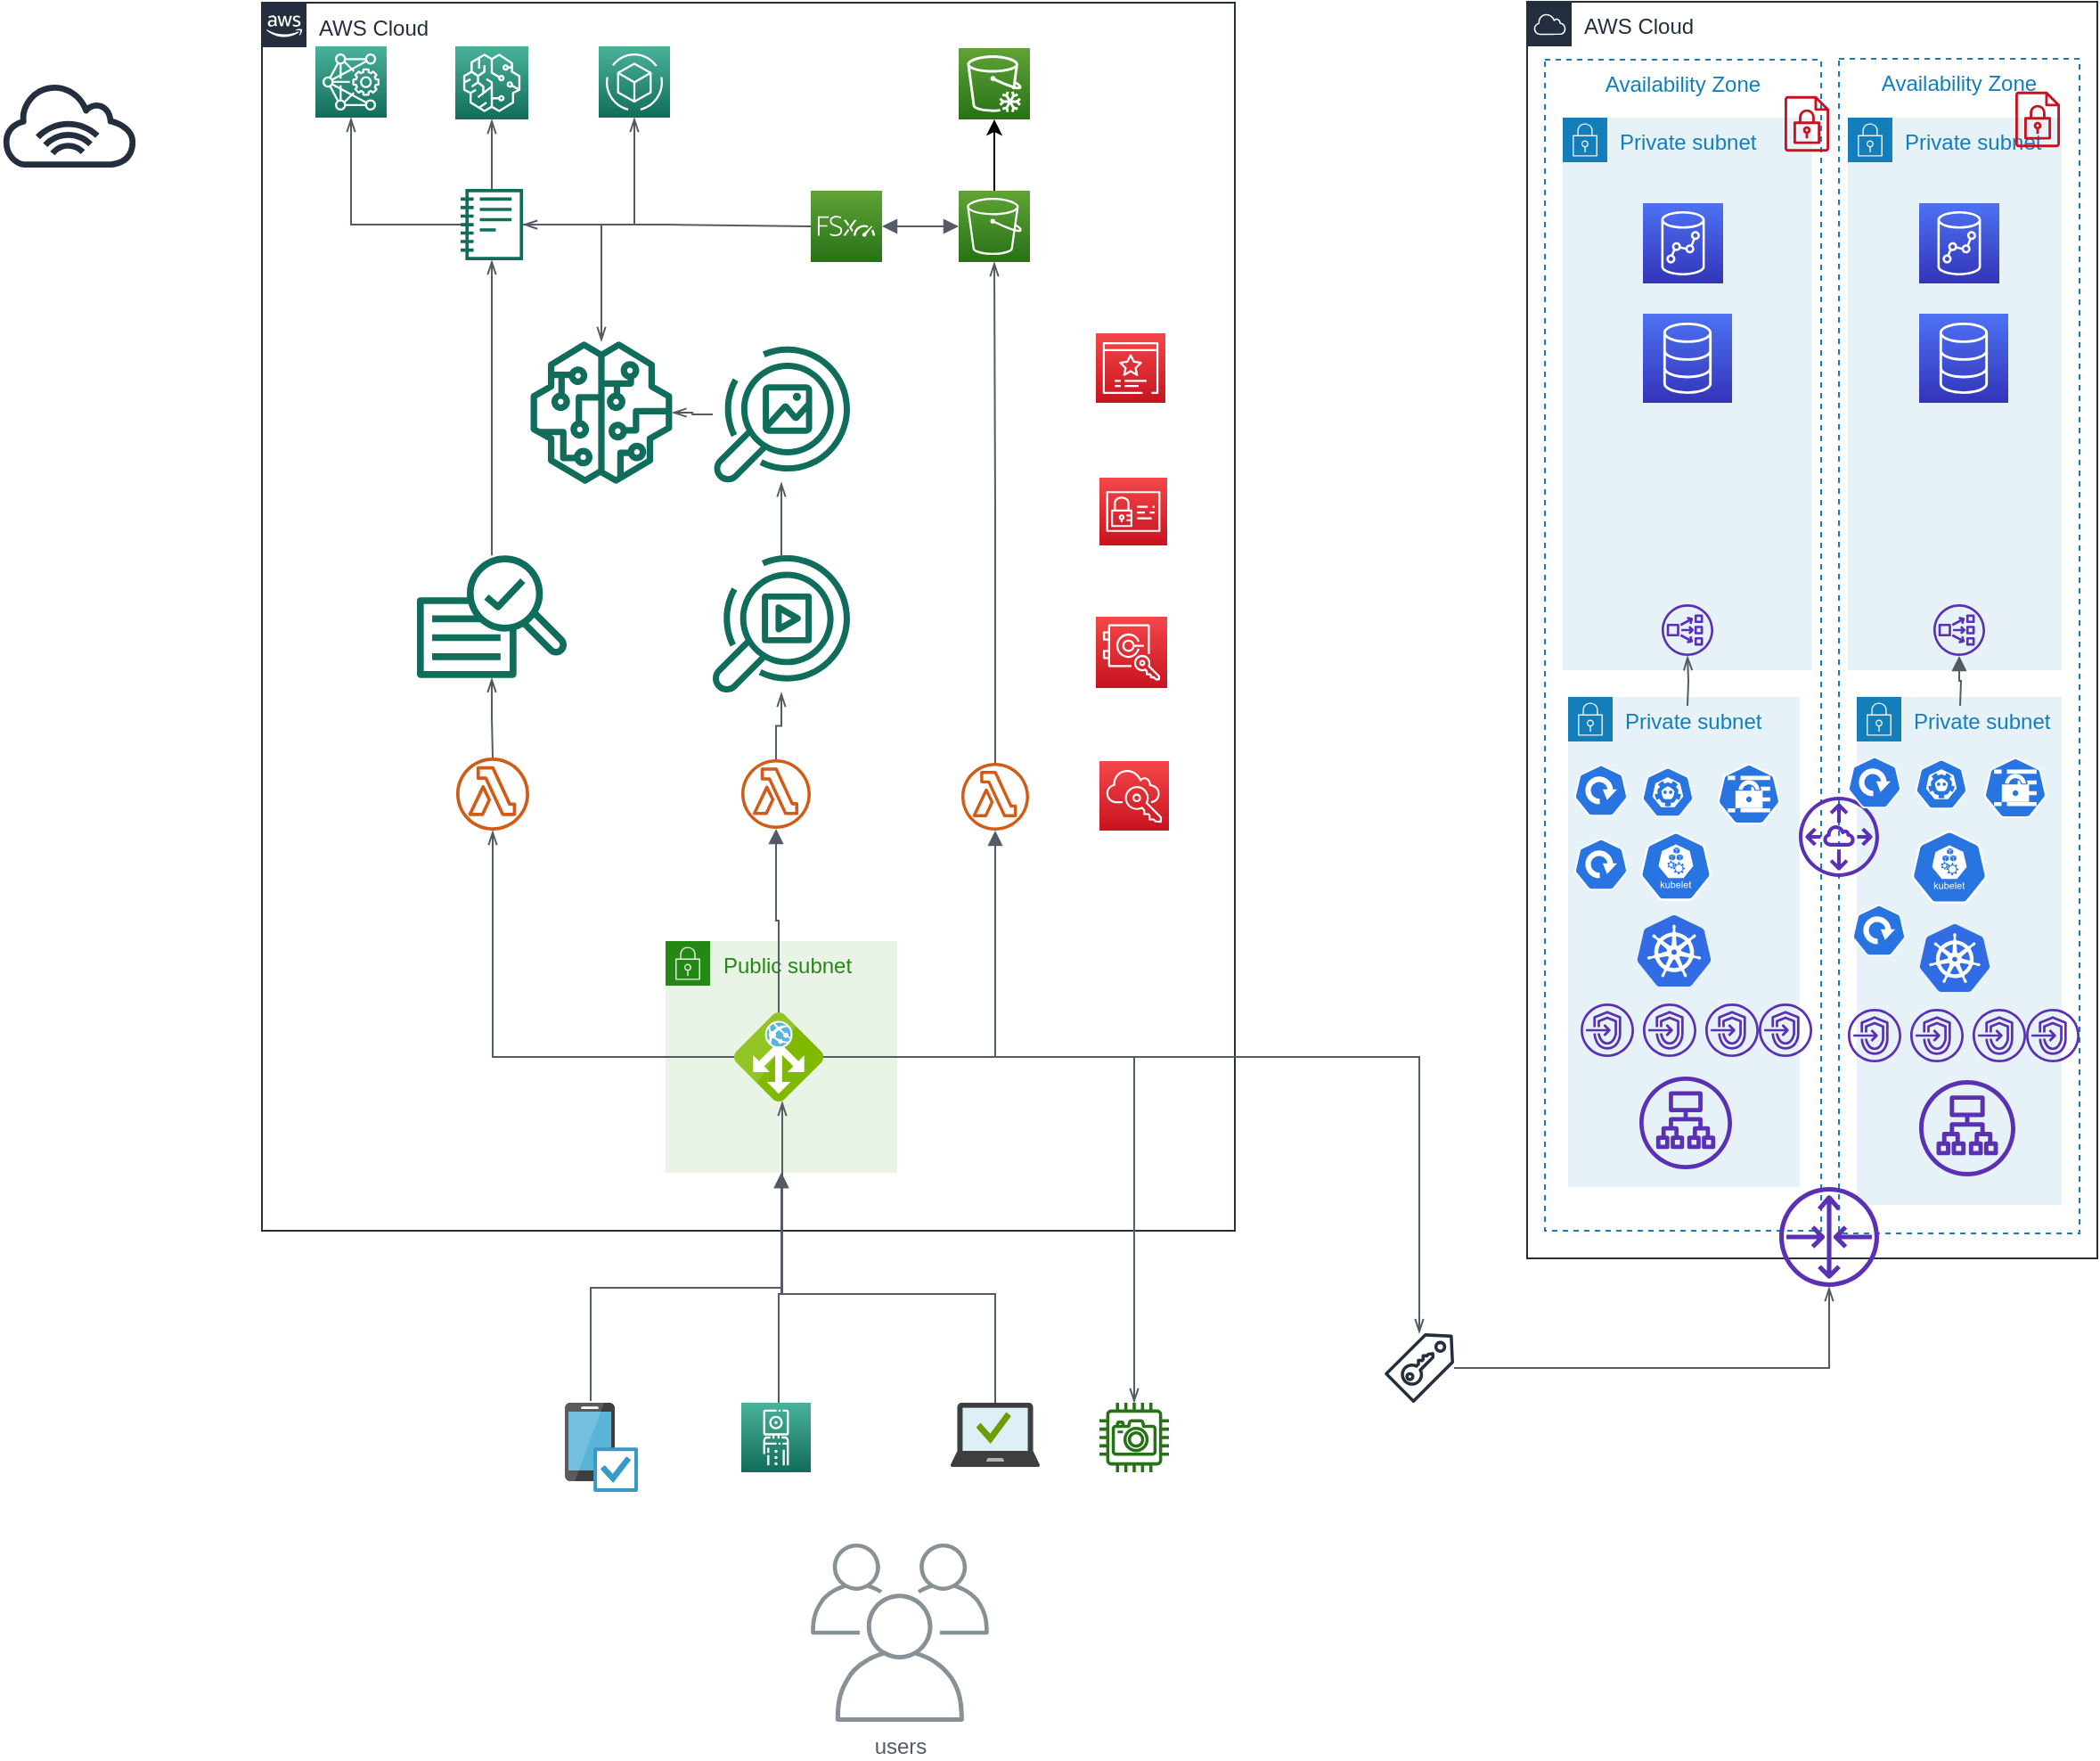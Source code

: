 <mxfile version="12.3.9" type="github" pages="1">
  <diagram id="Vi1aT1RHCRX_PTjctU80" name="Page-1">
    <mxGraphModel dx="1380" dy="774" grid="1" gridSize="10" guides="1" tooltips="1" connect="1" arrows="1" fold="1" page="1" pageScale="1" pageWidth="850" pageHeight="1100" math="0" shadow="0">
      <root>
        <mxCell id="0"/>
        <mxCell id="1" parent="0"/>
        <mxCell id="LKrPCMcQ-oBAEZSnCPAM-86" value="Private subnet" style="points=[[0,0],[0.25,0],[0.5,0],[0.75,0],[1,0],[1,0.25],[1,0.5],[1,0.75],[1,1],[0.75,1],[0.5,1],[0.25,1],[0,1],[0,0.75],[0,0.5],[0,0.25]];outlineConnect=0;gradientColor=none;html=1;whiteSpace=wrap;fontSize=12;fontStyle=0;shape=mxgraph.aws4.group;grIcon=mxgraph.aws4.group_security_group;grStroke=0;strokeColor=#147EBA;fillColor=#E6F2F8;verticalAlign=top;align=left;spacingLeft=30;fontColor=#147EBA;dashed=0;" vertex="1" parent="1">
          <mxGeometry x="1065" y="485" width="115" height="285" as="geometry"/>
        </mxCell>
        <mxCell id="LKrPCMcQ-oBAEZSnCPAM-85" value="Private subnet" style="points=[[0,0],[0.25,0],[0.5,0],[0.75,0],[1,0],[1,0.25],[1,0.5],[1,0.75],[1,1],[0.75,1],[0.5,1],[0.25,1],[0,1],[0,0.75],[0,0.5],[0,0.25]];outlineConnect=0;gradientColor=none;html=1;whiteSpace=wrap;fontSize=12;fontStyle=0;shape=mxgraph.aws4.group;grIcon=mxgraph.aws4.group_security_group;grStroke=0;strokeColor=#147EBA;fillColor=#E6F2F8;verticalAlign=top;align=left;spacingLeft=30;fontColor=#147EBA;dashed=0;" vertex="1" parent="1">
          <mxGeometry x="903" y="485" width="130" height="275" as="geometry"/>
        </mxCell>
        <mxCell id="LKrPCMcQ-oBAEZSnCPAM-71" value="AWS Cloud" style="points=[[0,0],[0.25,0],[0.5,0],[0.75,0],[1,0],[1,0.25],[1,0.5],[1,0.75],[1,1],[0.75,1],[0.5,1],[0.25,1],[0,1],[0,0.75],[0,0.5],[0,0.25]];outlineConnect=0;gradientColor=none;html=1;whiteSpace=wrap;fontSize=12;fontStyle=0;shape=mxgraph.aws4.group;grIcon=mxgraph.aws4.group_aws_cloud;strokeColor=#232F3E;fillColor=none;verticalAlign=top;align=left;spacingLeft=30;fontColor=#232F3E;dashed=0;" vertex="1" parent="1">
          <mxGeometry x="880" y="95" width="320" height="705" as="geometry"/>
        </mxCell>
        <mxCell id="LKrPCMcQ-oBAEZSnCPAM-75" value="Availability Zone" style="fillColor=none;strokeColor=#147EBA;dashed=1;verticalAlign=top;fontStyle=0;fontColor=#147EBA;" vertex="1" parent="1">
          <mxGeometry x="1055" y="127" width="135" height="659" as="geometry"/>
        </mxCell>
        <mxCell id="LKrPCMcQ-oBAEZSnCPAM-74" value="Availability Zone" style="fillColor=none;strokeColor=#147EBA;dashed=1;verticalAlign=top;fontStyle=0;fontColor=#147EBA;" vertex="1" parent="1">
          <mxGeometry x="890" y="127.5" width="155" height="657" as="geometry"/>
        </mxCell>
        <mxCell id="LKrPCMcQ-oBAEZSnCPAM-73" value="Private subnet" style="points=[[0,0],[0.25,0],[0.5,0],[0.75,0],[1,0],[1,0.25],[1,0.5],[1,0.75],[1,1],[0.75,1],[0.5,1],[0.25,1],[0,1],[0,0.75],[0,0.5],[0,0.25]];outlineConnect=0;gradientColor=none;html=1;whiteSpace=wrap;fontSize=12;fontStyle=0;shape=mxgraph.aws4.group;grIcon=mxgraph.aws4.group_security_group;grStroke=0;strokeColor=#147EBA;fillColor=#E6F2F8;verticalAlign=top;align=left;spacingLeft=30;fontColor=#147EBA;dashed=0;" vertex="1" parent="1">
          <mxGeometry x="1060" y="160" width="120" height="310" as="geometry"/>
        </mxCell>
        <mxCell id="LKrPCMcQ-oBAEZSnCPAM-72" value="Private subnet" style="points=[[0,0],[0.25,0],[0.5,0],[0.75,0],[1,0],[1,0.25],[1,0.5],[1,0.75],[1,1],[0.75,1],[0.5,1],[0.25,1],[0,1],[0,0.75],[0,0.5],[0,0.25]];outlineConnect=0;gradientColor=none;html=1;whiteSpace=wrap;fontSize=12;fontStyle=0;shape=mxgraph.aws4.group;grIcon=mxgraph.aws4.group_security_group;grStroke=0;strokeColor=#147EBA;fillColor=#E6F2F8;verticalAlign=top;align=left;spacingLeft=30;fontColor=#147EBA;dashed=0;" vertex="1" parent="1">
          <mxGeometry x="900" y="160" width="140" height="310" as="geometry"/>
        </mxCell>
        <mxCell id="LKrPCMcQ-oBAEZSnCPAM-34" value="AWS Cloud" style="points=[[0,0],[0.25,0],[0.5,0],[0.75,0],[1,0],[1,0.25],[1,0.5],[1,0.75],[1,1],[0.75,1],[0.5,1],[0.25,1],[0,1],[0,0.75],[0,0.5],[0,0.25]];outlineConnect=0;gradientColor=none;html=1;whiteSpace=wrap;fontSize=12;fontStyle=0;shape=mxgraph.aws4.group;grIcon=mxgraph.aws4.group_aws_cloud_alt;strokeColor=#232F3E;fillColor=none;verticalAlign=top;align=left;spacingLeft=30;fontColor=#232F3E;dashed=0;" vertex="1" parent="1">
          <mxGeometry x="170" y="95.5" width="546" height="689" as="geometry"/>
        </mxCell>
        <mxCell id="LKrPCMcQ-oBAEZSnCPAM-1" value="" style="outlineConnect=0;fontColor=#232F3E;gradientColor=#4AB29A;gradientDirection=north;fillColor=#116D5B;strokeColor=#ffffff;dashed=0;verticalLabelPosition=bottom;verticalAlign=top;align=center;html=1;fontSize=12;fontStyle=0;aspect=fixed;shape=mxgraph.aws4.resourceIcon;resIcon=mxgraph.aws4.apache_mxnet_on_aws;" vertex="1" parent="1">
          <mxGeometry x="359" y="120" width="40" height="40" as="geometry"/>
        </mxCell>
        <mxCell id="LKrPCMcQ-oBAEZSnCPAM-2" value="" style="outlineConnect=0;fontColor=#232F3E;gradientColor=#4AB29A;gradientDirection=north;fillColor=#116D5B;strokeColor=#ffffff;dashed=0;verticalLabelPosition=bottom;verticalAlign=top;align=center;html=1;fontSize=12;fontStyle=0;aspect=fixed;shape=mxgraph.aws4.resourceIcon;resIcon=mxgraph.aws4.deep_learning_amis;" vertex="1" parent="1">
          <mxGeometry x="200" y="120" width="40" height="40" as="geometry"/>
        </mxCell>
        <mxCell id="LKrPCMcQ-oBAEZSnCPAM-3" value="" style="outlineConnect=0;fontColor=#232F3E;gradientColor=#4AB29A;gradientDirection=north;fillColor=#116D5B;strokeColor=#ffffff;dashed=0;verticalLabelPosition=bottom;verticalAlign=top;align=center;html=1;fontSize=12;fontStyle=0;aspect=fixed;shape=mxgraph.aws4.resourceIcon;resIcon=mxgraph.aws4.deeplens;" vertex="1" parent="1">
          <mxGeometry x="439" y="881" width="39" height="39" as="geometry"/>
        </mxCell>
        <mxCell id="LKrPCMcQ-oBAEZSnCPAM-4" value="" style="outlineConnect=0;fontColor=#232F3E;gradientColor=#4AB29A;gradientDirection=north;fillColor=#116D5B;strokeColor=#ffffff;dashed=0;verticalLabelPosition=bottom;verticalAlign=top;align=center;html=1;fontSize=12;fontStyle=0;aspect=fixed;shape=mxgraph.aws4.resourceIcon;resIcon=mxgraph.aws4.sagemaker;" vertex="1" parent="1">
          <mxGeometry x="278.5" y="120" width="41" height="41" as="geometry"/>
        </mxCell>
        <mxCell id="LKrPCMcQ-oBAEZSnCPAM-5" value="" style="outlineConnect=0;fontColor=#232F3E;gradientColor=none;fillColor=#116D5B;strokeColor=none;dashed=0;verticalLabelPosition=bottom;verticalAlign=top;align=center;html=1;fontSize=12;fontStyle=0;aspect=fixed;pointerEvents=1;shape=mxgraph.aws4.sagemaker_notebook;" vertex="1" parent="1">
          <mxGeometry x="281.5" y="200" width="35" height="40" as="geometry"/>
        </mxCell>
        <mxCell id="LKrPCMcQ-oBAEZSnCPAM-6" value="" style="outlineConnect=0;fontColor=#232F3E;gradientColor=none;fillColor=#116D5B;strokeColor=none;dashed=0;verticalLabelPosition=bottom;verticalAlign=top;align=center;html=1;fontSize=12;fontStyle=0;aspect=fixed;pointerEvents=1;shape=mxgraph.aws4.sagemaker_model;" vertex="1" parent="1">
          <mxGeometry x="320.5" y="285.5" width="80" height="80" as="geometry"/>
        </mxCell>
        <mxCell id="LKrPCMcQ-oBAEZSnCPAM-7" value="" style="outlineConnect=0;fontColor=#232F3E;gradientColor=none;fillColor=#116D5B;strokeColor=none;dashed=0;verticalLabelPosition=bottom;verticalAlign=top;align=center;html=1;fontSize=12;fontStyle=0;aspect=fixed;pointerEvents=1;shape=mxgraph.aws4.sagemaker_train;" vertex="1" parent="1">
          <mxGeometry x="257" y="405" width="84" height="70" as="geometry"/>
        </mxCell>
        <mxCell id="LKrPCMcQ-oBAEZSnCPAM-8" value="" style="outlineConnect=0;fontColor=#232F3E;gradientColor=none;fillColor=#116D5B;strokeColor=none;dashed=0;verticalLabelPosition=bottom;verticalAlign=top;align=center;html=1;fontSize=12;fontStyle=0;aspect=fixed;pointerEvents=1;shape=mxgraph.aws4.rekognition_video;" vertex="1" parent="1">
          <mxGeometry x="423" y="405" width="77" height="78" as="geometry"/>
        </mxCell>
        <mxCell id="LKrPCMcQ-oBAEZSnCPAM-9" value="" style="outlineConnect=0;fontColor=#232F3E;gradientColor=none;fillColor=#116D5B;strokeColor=none;dashed=0;verticalLabelPosition=bottom;verticalAlign=top;align=center;html=1;fontSize=12;fontStyle=0;aspect=fixed;pointerEvents=1;shape=mxgraph.aws4.rekognition_image;" vertex="1" parent="1">
          <mxGeometry x="423" y="287.5" width="77" height="78" as="geometry"/>
        </mxCell>
        <mxCell id="LKrPCMcQ-oBAEZSnCPAM-15" value="" style="aspect=fixed;html=1;points=[];align=center;image;fontSize=12;image=img/lib/mscae/Kubernetes.svg;" vertex="1" parent="1">
          <mxGeometry x="941.5" y="607.5" width="42" height="40" as="geometry"/>
        </mxCell>
        <mxCell id="LKrPCMcQ-oBAEZSnCPAM-23" value="" style="aspect=fixed;html=1;points=[];align=center;image;fontSize=12;image=img/lib/mscae/Managed_Desktop.svg;" vertex="1" parent="1">
          <mxGeometry x="556.5" y="881" width="50" height="36" as="geometry"/>
        </mxCell>
        <mxCell id="LKrPCMcQ-oBAEZSnCPAM-24" value="" style="aspect=fixed;html=1;points=[];align=center;image;fontSize=12;image=img/lib/mscae/Device_Compliance.svg;" vertex="1" parent="1">
          <mxGeometry x="340" y="881" width="41" height="50" as="geometry"/>
        </mxCell>
        <mxCell id="LKrPCMcQ-oBAEZSnCPAM-29" value="" style="aspect=fixed;html=1;points=[];align=center;image;fontSize=12;image=img/lib/mscae/Kubernetes.svg;" vertex="1" parent="1">
          <mxGeometry x="1100" y="612.5" width="40" height="38" as="geometry"/>
        </mxCell>
        <mxCell id="LKrPCMcQ-oBAEZSnCPAM-33" value="" style="outlineConnect=0;fontColor=#232F3E;gradientColor=none;fillColor=#232F3E;strokeColor=none;dashed=0;verticalLabelPosition=bottom;verticalAlign=top;align=center;html=1;fontSize=12;fontStyle=0;aspect=fixed;pointerEvents=1;shape=mxgraph.aws4.internet_alt1;" vertex="1" parent="1">
          <mxGeometry x="23" y="140" width="78" height="48" as="geometry"/>
        </mxCell>
        <mxCell id="LKrPCMcQ-oBAEZSnCPAM-44" value="" style="group" vertex="1" connectable="0" parent="1">
          <mxGeometry x="396.5" y="622" width="130" height="130" as="geometry"/>
        </mxCell>
        <mxCell id="LKrPCMcQ-oBAEZSnCPAM-36" value="Public subnet" style="points=[[0,0],[0.25,0],[0.5,0],[0.75,0],[1,0],[1,0.25],[1,0.5],[1,0.75],[1,1],[0.75,1],[0.5,1],[0.25,1],[0,1],[0,0.75],[0,0.5],[0,0.25]];outlineConnect=0;gradientColor=none;html=1;whiteSpace=wrap;fontSize=12;fontStyle=0;shape=mxgraph.aws4.group;grIcon=mxgraph.aws4.group_security_group;grStroke=0;strokeColor=#248814;fillColor=#E9F3E6;verticalAlign=top;align=left;spacingLeft=30;fontColor=#248814;dashed=0;" vertex="1" parent="LKrPCMcQ-oBAEZSnCPAM-44">
          <mxGeometry width="130" height="130" as="geometry"/>
        </mxCell>
        <mxCell id="LKrPCMcQ-oBAEZSnCPAM-27" value="" style="aspect=fixed;html=1;points=[];align=center;image;fontSize=12;image=img/lib/mscae/Application_Gateway.svg;" vertex="1" parent="LKrPCMcQ-oBAEZSnCPAM-44">
          <mxGeometry x="38.5" y="40" width="50" height="50" as="geometry"/>
        </mxCell>
        <mxCell id="LKrPCMcQ-oBAEZSnCPAM-45" value="" style="edgeStyle=orthogonalEdgeStyle;html=1;endArrow=block;elbow=vertical;startArrow=none;endFill=1;strokeColor=#545B64;rounded=0;exitX=0.354;exitY=-0.02;exitDx=0;exitDy=0;exitPerimeter=0;" edge="1" parent="1" source="LKrPCMcQ-oBAEZSnCPAM-24" target="LKrPCMcQ-oBAEZSnCPAM-36">
          <mxGeometry width="100" relative="1" as="geometry">
            <mxPoint x="380" y="840" as="sourcePoint"/>
            <mxPoint x="480" y="840" as="targetPoint"/>
          </mxGeometry>
        </mxCell>
        <mxCell id="LKrPCMcQ-oBAEZSnCPAM-46" value="" style="edgeStyle=orthogonalEdgeStyle;html=1;endArrow=block;elbow=vertical;startArrow=none;endFill=1;strokeColor=#545B64;rounded=0;entryX=0.5;entryY=1;entryDx=0;entryDy=0;" edge="1" parent="1" source="LKrPCMcQ-oBAEZSnCPAM-23" target="LKrPCMcQ-oBAEZSnCPAM-36">
          <mxGeometry width="100" relative="1" as="geometry">
            <mxPoint x="170" y="860" as="sourcePoint"/>
            <mxPoint x="270" y="860" as="targetPoint"/>
            <Array as="points">
              <mxPoint x="582" y="820"/>
              <mxPoint x="462" y="820"/>
            </Array>
          </mxGeometry>
        </mxCell>
        <mxCell id="LKrPCMcQ-oBAEZSnCPAM-47" value="" style="edgeStyle=orthogonalEdgeStyle;html=1;endArrow=openThin;elbow=vertical;startArrow=none;endFill=0;strokeColor=#545B64;rounded=0;" edge="1" parent="1" source="LKrPCMcQ-oBAEZSnCPAM-3" target="LKrPCMcQ-oBAEZSnCPAM-27">
          <mxGeometry width="100" relative="1" as="geometry">
            <mxPoint x="130" y="910" as="sourcePoint"/>
            <mxPoint x="230" y="910" as="targetPoint"/>
            <Array as="points">
              <mxPoint x="460" y="820"/>
              <mxPoint x="462" y="820"/>
            </Array>
          </mxGeometry>
        </mxCell>
        <mxCell id="LKrPCMcQ-oBAEZSnCPAM-50" value="" style="edgeStyle=orthogonalEdgeStyle;html=1;endArrow=openThin;elbow=vertical;startArrow=none;endFill=0;strokeColor=#545B64;rounded=0;" edge="1" parent="1" source="LKrPCMcQ-oBAEZSnCPAM-8" target="LKrPCMcQ-oBAEZSnCPAM-9">
          <mxGeometry width="100" relative="1" as="geometry">
            <mxPoint x="580" y="520" as="sourcePoint"/>
            <mxPoint x="680" y="520" as="targetPoint"/>
          </mxGeometry>
        </mxCell>
        <mxCell id="LKrPCMcQ-oBAEZSnCPAM-51" value="" style="edgeStyle=orthogonalEdgeStyle;html=1;endArrow=openThin;elbow=vertical;startArrow=none;endFill=0;strokeColor=#545B64;rounded=0;" edge="1" parent="1" source="LKrPCMcQ-oBAEZSnCPAM-9" target="LKrPCMcQ-oBAEZSnCPAM-6">
          <mxGeometry width="100" relative="1" as="geometry">
            <mxPoint x="600" y="500" as="sourcePoint"/>
            <mxPoint x="700" y="500" as="targetPoint"/>
          </mxGeometry>
        </mxCell>
        <mxCell id="LKrPCMcQ-oBAEZSnCPAM-52" value="" style="edgeStyle=orthogonalEdgeStyle;html=1;endArrow=openThin;elbow=vertical;startArrow=none;endFill=0;strokeColor=#545B64;rounded=0;" edge="1" parent="1" source="LKrPCMcQ-oBAEZSnCPAM-5" target="LKrPCMcQ-oBAEZSnCPAM-6">
          <mxGeometry width="100" relative="1" as="geometry">
            <mxPoint x="360" y="330" as="sourcePoint"/>
            <mxPoint x="460" y="330" as="targetPoint"/>
          </mxGeometry>
        </mxCell>
        <mxCell id="LKrPCMcQ-oBAEZSnCPAM-54" value="" style="edgeStyle=orthogonalEdgeStyle;html=1;endArrow=openThin;elbow=vertical;startArrow=none;endFill=0;strokeColor=#545B64;rounded=0;" edge="1" parent="1" source="LKrPCMcQ-oBAEZSnCPAM-5" target="LKrPCMcQ-oBAEZSnCPAM-4">
          <mxGeometry width="100" relative="1" as="geometry">
            <mxPoint x="270" y="220" as="sourcePoint"/>
            <mxPoint x="370" y="220" as="targetPoint"/>
          </mxGeometry>
        </mxCell>
        <mxCell id="LKrPCMcQ-oBAEZSnCPAM-55" value="" style="edgeStyle=orthogonalEdgeStyle;html=1;endArrow=openThin;elbow=vertical;startArrow=none;endFill=0;strokeColor=#545B64;rounded=0;" edge="1" parent="1" source="LKrPCMcQ-oBAEZSnCPAM-5" target="LKrPCMcQ-oBAEZSnCPAM-1">
          <mxGeometry width="100" relative="1" as="geometry">
            <mxPoint x="300" y="220" as="sourcePoint"/>
            <mxPoint x="400" y="220" as="targetPoint"/>
          </mxGeometry>
        </mxCell>
        <mxCell id="LKrPCMcQ-oBAEZSnCPAM-58" value="" style="edgeStyle=orthogonalEdgeStyle;html=1;endArrow=block;elbow=vertical;startArrow=none;endFill=1;strokeColor=#545B64;rounded=0;" edge="1" parent="1" source="LKrPCMcQ-oBAEZSnCPAM-27" target="LKrPCMcQ-oBAEZSnCPAM-76">
          <mxGeometry width="100" relative="1" as="geometry">
            <mxPoint x="570" y="600" as="sourcePoint"/>
            <mxPoint x="670" y="600" as="targetPoint"/>
          </mxGeometry>
        </mxCell>
        <mxCell id="LKrPCMcQ-oBAEZSnCPAM-63" value="" style="edgeStyle=orthogonalEdgeStyle;html=1;endArrow=none;elbow=vertical;startArrow=openThin;startFill=0;strokeColor=#545B64;rounded=0;" edge="1" parent="1" source="LKrPCMcQ-oBAEZSnCPAM-5" target="LKrPCMcQ-oBAEZSnCPAM-12">
          <mxGeometry width="100" relative="1" as="geometry">
            <mxPoint x="560" y="450" as="sourcePoint"/>
            <mxPoint x="660" y="450" as="targetPoint"/>
          </mxGeometry>
        </mxCell>
        <mxCell id="LKrPCMcQ-oBAEZSnCPAM-68" value="" style="group" vertex="1" connectable="0" parent="1">
          <mxGeometry x="478" y="121" width="123" height="117" as="geometry"/>
        </mxCell>
        <mxCell id="LKrPCMcQ-oBAEZSnCPAM-10" value="" style="outlineConnect=0;fontColor=#232F3E;gradientColor=#60A337;gradientDirection=north;fillColor=#277116;strokeColor=#ffffff;dashed=0;verticalLabelPosition=bottom;verticalAlign=top;align=center;html=1;fontSize=12;fontStyle=0;aspect=fixed;shape=mxgraph.aws4.resourceIcon;resIcon=mxgraph.aws4.glacier;" vertex="1" parent="LKrPCMcQ-oBAEZSnCPAM-68">
          <mxGeometry x="83" width="40" height="40" as="geometry"/>
        </mxCell>
        <mxCell id="LKrPCMcQ-oBAEZSnCPAM-11" value="" style="outlineConnect=0;fontColor=#232F3E;gradientColor=#60A337;gradientDirection=north;fillColor=#277116;strokeColor=#ffffff;dashed=0;verticalLabelPosition=bottom;verticalAlign=top;align=center;html=1;fontSize=12;fontStyle=0;aspect=fixed;shape=mxgraph.aws4.resourceIcon;resIcon=mxgraph.aws4.s3;" vertex="1" parent="LKrPCMcQ-oBAEZSnCPAM-68">
          <mxGeometry x="83" y="80" width="40" height="40" as="geometry"/>
        </mxCell>
        <mxCell id="LKrPCMcQ-oBAEZSnCPAM-12" value="" style="outlineConnect=0;fontColor=#232F3E;gradientColor=#60A337;gradientDirection=north;fillColor=#277116;strokeColor=#ffffff;dashed=0;verticalLabelPosition=bottom;verticalAlign=top;align=center;html=1;fontSize=12;fontStyle=0;aspect=fixed;shape=mxgraph.aws4.resourceIcon;resIcon=mxgraph.aws4.fsx_for_lustre;" vertex="1" parent="LKrPCMcQ-oBAEZSnCPAM-68">
          <mxGeometry y="80" width="40" height="40" as="geometry"/>
        </mxCell>
        <mxCell id="LKrPCMcQ-oBAEZSnCPAM-67" value="" style="edgeStyle=orthogonalEdgeStyle;rounded=0;orthogonalLoop=1;jettySize=auto;html=1;" edge="1" parent="LKrPCMcQ-oBAEZSnCPAM-68" source="LKrPCMcQ-oBAEZSnCPAM-11" target="LKrPCMcQ-oBAEZSnCPAM-10">
          <mxGeometry relative="1" as="geometry">
            <mxPoint x="481" y="300" as="targetPoint"/>
          </mxGeometry>
        </mxCell>
        <mxCell id="LKrPCMcQ-oBAEZSnCPAM-59" value="" style="edgeStyle=orthogonalEdgeStyle;html=1;endArrow=block;elbow=vertical;startArrow=block;startFill=1;endFill=1;strokeColor=#545B64;rounded=0;" edge="1" parent="LKrPCMcQ-oBAEZSnCPAM-68" source="LKrPCMcQ-oBAEZSnCPAM-12" target="LKrPCMcQ-oBAEZSnCPAM-11">
          <mxGeometry width="100" relative="1" as="geometry">
            <mxPoint x="580" y="460" as="sourcePoint"/>
            <mxPoint x="680" y="460" as="targetPoint"/>
          </mxGeometry>
        </mxCell>
        <mxCell id="LKrPCMcQ-oBAEZSnCPAM-69" value="" style="edgeStyle=orthogonalEdgeStyle;html=1;endArrow=openThin;elbow=vertical;startArrow=none;endFill=0;strokeColor=#545B64;rounded=0;" edge="1" parent="1" source="LKrPCMcQ-oBAEZSnCPAM-5" target="LKrPCMcQ-oBAEZSnCPAM-2">
          <mxGeometry width="100" relative="1" as="geometry">
            <mxPoint x="90" y="310" as="sourcePoint"/>
            <mxPoint x="190" y="310" as="targetPoint"/>
          </mxGeometry>
        </mxCell>
        <mxCell id="LKrPCMcQ-oBAEZSnCPAM-70" value="" style="edgeStyle=orthogonalEdgeStyle;html=1;endArrow=none;elbow=vertical;startArrow=openThin;startFill=0;strokeColor=#545B64;rounded=0;" edge="1" parent="1" source="LKrPCMcQ-oBAEZSnCPAM-5" target="LKrPCMcQ-oBAEZSnCPAM-7">
          <mxGeometry width="100" relative="1" as="geometry">
            <mxPoint x="10" y="330" as="sourcePoint"/>
            <mxPoint x="110" y="330" as="targetPoint"/>
          </mxGeometry>
        </mxCell>
        <mxCell id="LKrPCMcQ-oBAEZSnCPAM-76" value="" style="outlineConnect=0;fontColor=#232F3E;gradientColor=none;fillColor=#D05C17;strokeColor=none;dashed=0;verticalLabelPosition=bottom;verticalAlign=top;align=center;html=1;fontSize=12;fontStyle=0;aspect=fixed;pointerEvents=1;shape=mxgraph.aws4.lambda_function;" vertex="1" parent="1">
          <mxGeometry x="562.5" y="522" width="38" height="38" as="geometry"/>
        </mxCell>
        <mxCell id="LKrPCMcQ-oBAEZSnCPAM-77" value="" style="edgeStyle=orthogonalEdgeStyle;html=1;endArrow=openThin;elbow=vertical;startArrow=none;endFill=0;strokeColor=#545B64;rounded=0;" edge="1" parent="1" source="LKrPCMcQ-oBAEZSnCPAM-76" target="LKrPCMcQ-oBAEZSnCPAM-11">
          <mxGeometry width="100" relative="1" as="geometry">
            <mxPoint x="550" y="380" as="sourcePoint"/>
            <mxPoint x="650" y="380" as="targetPoint"/>
          </mxGeometry>
        </mxCell>
        <mxCell id="LKrPCMcQ-oBAEZSnCPAM-78" value="" style="outlineConnect=0;fontColor=#232F3E;gradientColor=none;fillColor=#D05C17;strokeColor=none;dashed=0;verticalLabelPosition=bottom;verticalAlign=top;align=center;html=1;fontSize=12;fontStyle=0;aspect=fixed;pointerEvents=1;shape=mxgraph.aws4.lambda_function;" vertex="1" parent="1">
          <mxGeometry x="279" y="519" width="41" height="41" as="geometry"/>
        </mxCell>
        <mxCell id="LKrPCMcQ-oBAEZSnCPAM-79" value="" style="outlineConnect=0;fontColor=#232F3E;gradientColor=none;fillColor=#D05C17;strokeColor=none;dashed=0;verticalLabelPosition=bottom;verticalAlign=top;align=center;html=1;fontSize=12;fontStyle=0;aspect=fixed;pointerEvents=1;shape=mxgraph.aws4.lambda_function;" vertex="1" parent="1">
          <mxGeometry x="439" y="520" width="39" height="39" as="geometry"/>
        </mxCell>
        <mxCell id="LKrPCMcQ-oBAEZSnCPAM-80" value="" style="edgeStyle=orthogonalEdgeStyle;html=1;endArrow=none;elbow=vertical;startArrow=openThin;startFill=0;strokeColor=#545B64;rounded=0;" edge="1" parent="1" source="LKrPCMcQ-oBAEZSnCPAM-78" target="LKrPCMcQ-oBAEZSnCPAM-27">
          <mxGeometry width="100" relative="1" as="geometry">
            <mxPoint x="210" y="640" as="sourcePoint"/>
            <mxPoint x="310" y="640" as="targetPoint"/>
            <Array as="points">
              <mxPoint x="300" y="687"/>
            </Array>
          </mxGeometry>
        </mxCell>
        <mxCell id="LKrPCMcQ-oBAEZSnCPAM-82" value="" style="edgeStyle=orthogonalEdgeStyle;html=1;endArrow=block;elbow=vertical;startArrow=none;endFill=1;strokeColor=#545B64;rounded=0;" edge="1" parent="1" source="LKrPCMcQ-oBAEZSnCPAM-27" target="LKrPCMcQ-oBAEZSnCPAM-79">
          <mxGeometry width="100" relative="1" as="geometry">
            <mxPoint x="300" y="580" as="sourcePoint"/>
            <mxPoint x="400" y="580" as="targetPoint"/>
          </mxGeometry>
        </mxCell>
        <mxCell id="LKrPCMcQ-oBAEZSnCPAM-83" value="" style="edgeStyle=orthogonalEdgeStyle;html=1;endArrow=none;elbow=vertical;startArrow=openThin;startFill=0;strokeColor=#545B64;rounded=0;" edge="1" parent="1" source="LKrPCMcQ-oBAEZSnCPAM-7" target="LKrPCMcQ-oBAEZSnCPAM-78">
          <mxGeometry width="100" relative="1" as="geometry">
            <mxPoint x="190" y="500" as="sourcePoint"/>
            <mxPoint x="290" y="500" as="targetPoint"/>
          </mxGeometry>
        </mxCell>
        <mxCell id="LKrPCMcQ-oBAEZSnCPAM-84" value="" style="edgeStyle=orthogonalEdgeStyle;html=1;endArrow=openThin;elbow=vertical;startArrow=none;endFill=0;strokeColor=#545B64;rounded=0;" edge="1" parent="1" source="LKrPCMcQ-oBAEZSnCPAM-79" target="LKrPCMcQ-oBAEZSnCPAM-8">
          <mxGeometry width="100" relative="1" as="geometry">
            <mxPoint x="180" y="630" as="sourcePoint"/>
            <mxPoint x="280" y="630" as="targetPoint"/>
          </mxGeometry>
        </mxCell>
        <mxCell id="LKrPCMcQ-oBAEZSnCPAM-88" value="" style="outlineConnect=0;fontColor=#232F3E;gradientColor=#4D72F3;gradientDirection=north;fillColor=#3334B9;strokeColor=#ffffff;dashed=0;verticalLabelPosition=bottom;verticalAlign=top;align=center;html=1;fontSize=12;fontStyle=0;aspect=fixed;shape=mxgraph.aws4.resourceIcon;resIcon=mxgraph.aws4.redshift;" vertex="1" parent="1">
          <mxGeometry x="945" y="208" width="45" height="45" as="geometry"/>
        </mxCell>
        <mxCell id="LKrPCMcQ-oBAEZSnCPAM-89" value="" style="outlineConnect=0;fontColor=#232F3E;gradientColor=#4D72F3;gradientDirection=north;fillColor=#3334B9;strokeColor=#ffffff;dashed=0;verticalLabelPosition=bottom;verticalAlign=top;align=center;html=1;fontSize=12;fontStyle=0;aspect=fixed;shape=mxgraph.aws4.resourceIcon;resIcon=mxgraph.aws4.redshift;" vertex="1" parent="1">
          <mxGeometry x="1100" y="208" width="45" height="45" as="geometry"/>
        </mxCell>
        <mxCell id="LKrPCMcQ-oBAEZSnCPAM-90" value="" style="outlineConnect=0;fontColor=#232F3E;gradientColor=#4D72F3;gradientDirection=north;fillColor=#3334B9;strokeColor=#ffffff;dashed=0;verticalLabelPosition=bottom;verticalAlign=top;align=center;html=1;fontSize=12;fontStyle=0;aspect=fixed;shape=mxgraph.aws4.resourceIcon;resIcon=mxgraph.aws4.database;" vertex="1" parent="1">
          <mxGeometry x="945" y="270" width="50" height="50" as="geometry"/>
        </mxCell>
        <mxCell id="LKrPCMcQ-oBAEZSnCPAM-91" value="" style="outlineConnect=0;fontColor=#232F3E;gradientColor=#4D72F3;gradientDirection=north;fillColor=#3334B9;strokeColor=#ffffff;dashed=0;verticalLabelPosition=bottom;verticalAlign=top;align=center;html=1;fontSize=12;fontStyle=0;aspect=fixed;shape=mxgraph.aws4.resourceIcon;resIcon=mxgraph.aws4.database;" vertex="1" parent="1">
          <mxGeometry x="1100" y="270" width="50" height="50" as="geometry"/>
        </mxCell>
        <mxCell id="LKrPCMcQ-oBAEZSnCPAM-92" value="" style="outlineConnect=0;fontColor=#232F3E;gradientColor=none;fillColor=#5A30B5;strokeColor=none;dashed=0;verticalLabelPosition=bottom;verticalAlign=top;align=center;html=1;fontSize=12;fontStyle=0;aspect=fixed;pointerEvents=1;shape=mxgraph.aws4.network_load_balancer;" vertex="1" parent="1">
          <mxGeometry x="955.5" y="433" width="29" height="29" as="geometry"/>
        </mxCell>
        <mxCell id="LKrPCMcQ-oBAEZSnCPAM-93" value="" style="outlineConnect=0;fontColor=#232F3E;gradientColor=none;fillColor=#5A30B5;strokeColor=none;dashed=0;verticalLabelPosition=bottom;verticalAlign=top;align=center;html=1;fontSize=12;fontStyle=0;aspect=fixed;pointerEvents=1;shape=mxgraph.aws4.network_load_balancer;" vertex="1" parent="1">
          <mxGeometry x="1108" y="433" width="29" height="29" as="geometry"/>
        </mxCell>
        <mxCell id="LKrPCMcQ-oBAEZSnCPAM-94" value="" style="outlineConnect=0;fontColor=#232F3E;gradientColor=none;fillColor=#5A30B5;strokeColor=none;dashed=0;verticalLabelPosition=bottom;verticalAlign=top;align=center;html=1;fontSize=12;fontStyle=0;aspect=fixed;pointerEvents=1;shape=mxgraph.aws4.application_load_balancer;" vertex="1" parent="1">
          <mxGeometry x="943" y="698" width="52" height="52" as="geometry"/>
        </mxCell>
        <mxCell id="LKrPCMcQ-oBAEZSnCPAM-95" value="" style="outlineConnect=0;fontColor=#232F3E;gradientColor=none;fillColor=#5A30B5;strokeColor=none;dashed=0;verticalLabelPosition=bottom;verticalAlign=top;align=center;html=1;fontSize=12;fontStyle=0;aspect=fixed;pointerEvents=1;shape=mxgraph.aws4.application_load_balancer;" vertex="1" parent="1">
          <mxGeometry x="1100" y="700" width="54" height="54" as="geometry"/>
        </mxCell>
        <mxCell id="LKrPCMcQ-oBAEZSnCPAM-102" value="" style="group" vertex="1" connectable="0" parent="1">
          <mxGeometry x="910" y="657" width="130" height="30" as="geometry"/>
        </mxCell>
        <mxCell id="LKrPCMcQ-oBAEZSnCPAM-97" value="" style="outlineConnect=0;fontColor=#232F3E;gradientColor=none;fillColor=#5A30B5;strokeColor=none;dashed=0;verticalLabelPosition=bottom;verticalAlign=top;align=center;html=1;fontSize=12;fontStyle=0;aspect=fixed;pointerEvents=1;shape=mxgraph.aws4.endpoints;" vertex="1" parent="LKrPCMcQ-oBAEZSnCPAM-102">
          <mxGeometry width="30" height="30" as="geometry"/>
        </mxCell>
        <mxCell id="LKrPCMcQ-oBAEZSnCPAM-101" value="" style="outlineConnect=0;fontColor=#232F3E;gradientColor=none;fillColor=#5A30B5;strokeColor=none;dashed=0;verticalLabelPosition=bottom;verticalAlign=top;align=center;html=1;fontSize=12;fontStyle=0;aspect=fixed;pointerEvents=1;shape=mxgraph.aws4.endpoints;" vertex="1" parent="LKrPCMcQ-oBAEZSnCPAM-102">
          <mxGeometry x="100" width="30" height="30" as="geometry"/>
        </mxCell>
        <mxCell id="LKrPCMcQ-oBAEZSnCPAM-99" value="" style="outlineConnect=0;fontColor=#232F3E;gradientColor=none;fillColor=#5A30B5;strokeColor=none;dashed=0;verticalLabelPosition=bottom;verticalAlign=top;align=center;html=1;fontSize=12;fontStyle=0;aspect=fixed;pointerEvents=1;shape=mxgraph.aws4.endpoints;" vertex="1" parent="LKrPCMcQ-oBAEZSnCPAM-102">
          <mxGeometry x="35" width="30" height="30" as="geometry"/>
        </mxCell>
        <mxCell id="LKrPCMcQ-oBAEZSnCPAM-100" value="" style="outlineConnect=0;fontColor=#232F3E;gradientColor=none;fillColor=#5A30B5;strokeColor=none;dashed=0;verticalLabelPosition=bottom;verticalAlign=top;align=center;html=1;fontSize=12;fontStyle=0;aspect=fixed;pointerEvents=1;shape=mxgraph.aws4.endpoints;" vertex="1" parent="LKrPCMcQ-oBAEZSnCPAM-102">
          <mxGeometry x="70" width="30" height="30" as="geometry"/>
        </mxCell>
        <mxCell id="LKrPCMcQ-oBAEZSnCPAM-103" value="" style="group" vertex="1" connectable="0" parent="1">
          <mxGeometry x="1060" y="660" width="130" height="30" as="geometry"/>
        </mxCell>
        <mxCell id="LKrPCMcQ-oBAEZSnCPAM-104" value="" style="outlineConnect=0;fontColor=#232F3E;gradientColor=none;fillColor=#5A30B5;strokeColor=none;dashed=0;verticalLabelPosition=bottom;verticalAlign=top;align=center;html=1;fontSize=12;fontStyle=0;aspect=fixed;pointerEvents=1;shape=mxgraph.aws4.endpoints;" vertex="1" parent="LKrPCMcQ-oBAEZSnCPAM-103">
          <mxGeometry width="30" height="30" as="geometry"/>
        </mxCell>
        <mxCell id="LKrPCMcQ-oBAEZSnCPAM-105" value="" style="outlineConnect=0;fontColor=#232F3E;gradientColor=none;fillColor=#5A30B5;strokeColor=none;dashed=0;verticalLabelPosition=bottom;verticalAlign=top;align=center;html=1;fontSize=12;fontStyle=0;aspect=fixed;pointerEvents=1;shape=mxgraph.aws4.endpoints;" vertex="1" parent="LKrPCMcQ-oBAEZSnCPAM-103">
          <mxGeometry x="100" width="30" height="30" as="geometry"/>
        </mxCell>
        <mxCell id="LKrPCMcQ-oBAEZSnCPAM-106" value="" style="outlineConnect=0;fontColor=#232F3E;gradientColor=none;fillColor=#5A30B5;strokeColor=none;dashed=0;verticalLabelPosition=bottom;verticalAlign=top;align=center;html=1;fontSize=12;fontStyle=0;aspect=fixed;pointerEvents=1;shape=mxgraph.aws4.endpoints;" vertex="1" parent="LKrPCMcQ-oBAEZSnCPAM-103">
          <mxGeometry x="35" width="30" height="30" as="geometry"/>
        </mxCell>
        <mxCell id="LKrPCMcQ-oBAEZSnCPAM-107" value="" style="outlineConnect=0;fontColor=#232F3E;gradientColor=none;fillColor=#5A30B5;strokeColor=none;dashed=0;verticalLabelPosition=bottom;verticalAlign=top;align=center;html=1;fontSize=12;fontStyle=0;aspect=fixed;pointerEvents=1;shape=mxgraph.aws4.endpoints;" vertex="1" parent="LKrPCMcQ-oBAEZSnCPAM-103">
          <mxGeometry x="70" width="30" height="30" as="geometry"/>
        </mxCell>
        <mxCell id="LKrPCMcQ-oBAEZSnCPAM-108" value="" style="outlineConnect=0;fontColor=#232F3E;gradientColor=none;fillColor=#5A30B5;strokeColor=none;dashed=0;verticalLabelPosition=bottom;verticalAlign=top;align=center;html=1;fontSize=12;fontStyle=0;aspect=fixed;pointerEvents=1;shape=mxgraph.aws4.peering;" vertex="1" parent="1">
          <mxGeometry x="1032.5" y="541" width="45" height="45" as="geometry"/>
        </mxCell>
        <mxCell id="LKrPCMcQ-oBAEZSnCPAM-109" value="" style="outlineConnect=0;fontColor=#232F3E;gradientColor=none;fillColor=#5A30B5;strokeColor=none;dashed=0;verticalLabelPosition=bottom;verticalAlign=top;align=center;html=1;fontSize=12;fontStyle=0;aspect=fixed;pointerEvents=1;shape=mxgraph.aws4.router;" vertex="1" parent="1">
          <mxGeometry x="1021.5" y="760" width="56" height="56" as="geometry"/>
        </mxCell>
        <mxCell id="LKrPCMcQ-oBAEZSnCPAM-112" value="" style="html=1;dashed=0;whitespace=wrap;fillColor=#2875E2;strokeColor=#ffffff;points=[[0.005,0.63,0],[0.1,0.2,0],[0.9,0.2,0],[0.5,0,0],[0.995,0.63,0],[0.72,0.99,0],[0.5,1,0],[0.28,0.99,0]];shape=mxgraph.kubernetes.icon;prIcon=deploy" vertex="1" parent="1">
          <mxGeometry x="1060" y="517.5" width="30" height="31" as="geometry"/>
        </mxCell>
        <mxCell id="LKrPCMcQ-oBAEZSnCPAM-118" value="" style="html=1;dashed=0;whitespace=wrap;fillColor=#2875E2;strokeColor=#ffffff;points=[[0.005,0.63,0],[0.1,0.2,0],[0.9,0.2,0],[0.5,0,0],[0.995,0.63,0],[0.72,0.99,0],[0.5,1,0],[0.28,0.99,0]];shape=mxgraph.kubernetes.icon;prIcon=kubelet" vertex="1" parent="1">
          <mxGeometry x="943.5" y="559.5" width="40" height="41" as="geometry"/>
        </mxCell>
        <mxCell id="LKrPCMcQ-oBAEZSnCPAM-120" value="" style="html=1;dashed=0;whitespace=wrap;fillColor=#2875E2;strokeColor=#ffffff;points=[[0.005,0.63,0],[0.1,0.2,0],[0.9,0.2,0],[0.5,0,0],[0.995,0.63,0],[0.72,0.99,0],[0.5,1,0],[0.28,0.99,0]];shape=mxgraph.kubernetes.icon;prIcon=secret" vertex="1" parent="1">
          <mxGeometry x="984.5" y="522.5" width="40" height="34" as="geometry"/>
        </mxCell>
        <mxCell id="LKrPCMcQ-oBAEZSnCPAM-121" value="" style="html=1;dashed=0;whitespace=wrap;fillColor=#2875E2;strokeColor=#ffffff;points=[[0.005,0.63,0],[0.1,0.2,0],[0.9,0.2,0],[0.5,0,0],[0.995,0.63,0],[0.72,0.99,0],[0.5,1,0],[0.28,0.99,0]];shape=mxgraph.kubernetes.icon;prIcon=secret" vertex="1" parent="1">
          <mxGeometry x="1134" y="519" width="40" height="34" as="geometry"/>
        </mxCell>
        <mxCell id="LKrPCMcQ-oBAEZSnCPAM-122" value="" style="html=1;dashed=0;whitespace=wrap;fillColor=#2875E2;strokeColor=#ffffff;points=[[0.005,0.63,0],[0.1,0.2,0],[0.9,0.2,0],[0.5,0,0],[0.995,0.63,0],[0.72,0.99,0],[0.5,1,0],[0.28,0.99,0]];shape=mxgraph.kubernetes.icon;prIcon=etcd" vertex="1" parent="1">
          <mxGeometry x="1095" y="520" width="35" height="28" as="geometry"/>
        </mxCell>
        <mxCell id="LKrPCMcQ-oBAEZSnCPAM-123" value="" style="html=1;dashed=0;whitespace=wrap;fillColor=#2875E2;strokeColor=#ffffff;points=[[0.005,0.63,0],[0.1,0.2,0],[0.9,0.2,0],[0.5,0,0],[0.995,0.63,0],[0.72,0.99,0],[0.5,1,0],[0.28,0.99,0]];shape=mxgraph.kubernetes.icon;prIcon=etcd" vertex="1" parent="1">
          <mxGeometry x="941.5" y="524.5" width="35" height="28" as="geometry"/>
        </mxCell>
        <mxCell id="LKrPCMcQ-oBAEZSnCPAM-124" value="" style="html=1;dashed=0;whitespace=wrap;fillColor=#2875E2;strokeColor=#ffffff;points=[[0.005,0.63,0],[0.1,0.2,0],[0.9,0.2,0],[0.5,0,0],[0.995,0.63,0],[0.72,0.99,0],[0.5,1,0],[0.28,0.99,0]];shape=mxgraph.kubernetes.icon;prIcon=deploy" vertex="1" parent="1">
          <mxGeometry x="906.5" y="522" width="30" height="31" as="geometry"/>
        </mxCell>
        <mxCell id="LKrPCMcQ-oBAEZSnCPAM-125" value="" style="html=1;dashed=0;whitespace=wrap;fillColor=#2875E2;strokeColor=#ffffff;points=[[0.005,0.63,0],[0.1,0.2,0],[0.9,0.2,0],[0.5,0,0],[0.995,0.63,0],[0.72,0.99,0],[0.5,1,0],[0.28,0.99,0]];shape=mxgraph.kubernetes.icon;prIcon=kubelet" vertex="1" parent="1">
          <mxGeometry x="1095" y="560" width="44" height="41" as="geometry"/>
        </mxCell>
        <mxCell id="LKrPCMcQ-oBAEZSnCPAM-126" value="" style="html=1;dashed=0;whitespace=wrap;fillColor=#2875E2;strokeColor=#ffffff;points=[[0.005,0.63,0],[0.1,0.2,0],[0.9,0.2,0],[0.5,0,0],[0.995,0.63,0],[0.72,0.99,0],[0.5,1,0],[0.28,0.99,0]];shape=mxgraph.kubernetes.icon;prIcon=deploy" vertex="1" parent="1">
          <mxGeometry x="906.5" y="563.5" width="30" height="31" as="geometry"/>
        </mxCell>
        <mxCell id="LKrPCMcQ-oBAEZSnCPAM-128" value="" style="html=1;dashed=0;whitespace=wrap;fillColor=#2875E2;strokeColor=#ffffff;points=[[0.005,0.63,0],[0.1,0.2,0],[0.9,0.2,0],[0.5,0,0],[0.995,0.63,0],[0.72,0.99,0],[0.5,1,0],[0.28,0.99,0]];shape=mxgraph.kubernetes.icon;prIcon=deploy" vertex="1" parent="1">
          <mxGeometry x="1062.5" y="600.5" width="30" height="31" as="geometry"/>
        </mxCell>
        <mxCell id="LKrPCMcQ-oBAEZSnCPAM-129" value="" style="edgeStyle=orthogonalEdgeStyle;html=1;endArrow=openThin;elbow=vertical;startArrow=none;endFill=0;strokeColor=#545B64;rounded=0;" edge="1" parent="1" target="LKrPCMcQ-oBAEZSnCPAM-92">
          <mxGeometry width="100" relative="1" as="geometry">
            <mxPoint x="970" y="490" as="sourcePoint"/>
            <mxPoint x="860" y="510" as="targetPoint"/>
          </mxGeometry>
        </mxCell>
        <mxCell id="LKrPCMcQ-oBAEZSnCPAM-130" value="" style="edgeStyle=orthogonalEdgeStyle;html=1;endArrow=block;elbow=vertical;startArrow=none;endFill=1;strokeColor=#545B64;rounded=0;" edge="1" parent="1" target="LKrPCMcQ-oBAEZSnCPAM-93">
          <mxGeometry width="100" relative="1" as="geometry">
            <mxPoint x="1123" y="490" as="sourcePoint"/>
            <mxPoint x="850" y="490" as="targetPoint"/>
          </mxGeometry>
        </mxCell>
        <mxCell id="LKrPCMcQ-oBAEZSnCPAM-131" value="" style="outlineConnect=0;fontColor=#232F3E;gradientColor=none;fillColor=#C7131F;strokeColor=none;dashed=0;verticalLabelPosition=bottom;verticalAlign=top;align=center;html=1;fontSize=12;fontStyle=0;aspect=fixed;pointerEvents=1;shape=mxgraph.aws4.encrypted_data;" vertex="1" parent="1">
          <mxGeometry x="1024.5" y="147.5" width="25" height="32" as="geometry"/>
        </mxCell>
        <mxCell id="LKrPCMcQ-oBAEZSnCPAM-132" value="" style="outlineConnect=0;fontColor=#232F3E;gradientColor=none;fillColor=#C7131F;strokeColor=none;dashed=0;verticalLabelPosition=bottom;verticalAlign=top;align=center;html=1;fontSize=12;fontStyle=0;aspect=fixed;pointerEvents=1;shape=mxgraph.aws4.encrypted_data;" vertex="1" parent="1">
          <mxGeometry x="1154" y="145" width="25" height="32" as="geometry"/>
        </mxCell>
        <mxCell id="LKrPCMcQ-oBAEZSnCPAM-133" value="" style="outlineConnect=0;fontColor=#232F3E;gradientColor=#F54749;gradientDirection=north;fillColor=#C7131F;strokeColor=#ffffff;dashed=0;verticalLabelPosition=bottom;verticalAlign=top;align=center;html=1;fontSize=12;fontStyle=0;aspect=fixed;shape=mxgraph.aws4.resourceIcon;resIcon=mxgraph.aws4.cloudhsm;" vertex="1" parent="1">
          <mxGeometry x="638" y="440" width="40" height="40" as="geometry"/>
        </mxCell>
        <mxCell id="LKrPCMcQ-oBAEZSnCPAM-134" value="" style="outlineConnect=0;fontColor=#232F3E;gradientColor=#F54749;gradientDirection=north;fillColor=#C7131F;strokeColor=#ffffff;dashed=0;verticalLabelPosition=bottom;verticalAlign=top;align=center;html=1;fontSize=12;fontStyle=0;aspect=fixed;shape=mxgraph.aws4.resourceIcon;resIcon=mxgraph.aws4.single_sign_on;" vertex="1" parent="1">
          <mxGeometry x="640" y="521" width="39" height="39" as="geometry"/>
        </mxCell>
        <mxCell id="LKrPCMcQ-oBAEZSnCPAM-135" value="" style="outlineConnect=0;fontColor=#232F3E;gradientColor=#F54749;gradientDirection=north;fillColor=#C7131F;strokeColor=#ffffff;dashed=0;verticalLabelPosition=bottom;verticalAlign=top;align=center;html=1;fontSize=12;fontStyle=0;aspect=fixed;shape=mxgraph.aws4.resourceIcon;resIcon=mxgraph.aws4.identity_and_access_management;" vertex="1" parent="1">
          <mxGeometry x="640" y="362" width="38" height="38" as="geometry"/>
        </mxCell>
        <mxCell id="LKrPCMcQ-oBAEZSnCPAM-136" value="" style="outlineConnect=0;fontColor=#232F3E;gradientColor=#F54749;gradientDirection=north;fillColor=#C7131F;strokeColor=#ffffff;dashed=0;verticalLabelPosition=bottom;verticalAlign=top;align=center;html=1;fontSize=12;fontStyle=0;aspect=fixed;shape=mxgraph.aws4.resourceIcon;resIcon=mxgraph.aws4.certificate_manager_3;" vertex="1" parent="1">
          <mxGeometry x="638" y="281" width="39" height="39" as="geometry"/>
        </mxCell>
        <mxCell id="LKrPCMcQ-oBAEZSnCPAM-137" value="" style="outlineConnect=0;fontColor=#232F3E;gradientColor=none;fillColor=#277116;strokeColor=none;dashed=0;verticalLabelPosition=bottom;verticalAlign=top;align=center;html=1;fontSize=12;fontStyle=0;aspect=fixed;pointerEvents=1;shape=mxgraph.aws4.camera;" vertex="1" parent="1">
          <mxGeometry x="640" y="881" width="39" height="39" as="geometry"/>
        </mxCell>
        <mxCell id="LKrPCMcQ-oBAEZSnCPAM-138" value="" style="edgeStyle=orthogonalEdgeStyle;html=1;endArrow=openThin;elbow=vertical;startArrow=none;endFill=0;strokeColor=#545B64;rounded=0;" edge="1" parent="1" source="LKrPCMcQ-oBAEZSnCPAM-27" target="LKrPCMcQ-oBAEZSnCPAM-137">
          <mxGeometry width="100" relative="1" as="geometry">
            <mxPoint x="690" y="820" as="sourcePoint"/>
            <mxPoint x="790" y="820" as="targetPoint"/>
          </mxGeometry>
        </mxCell>
        <mxCell id="LKrPCMcQ-oBAEZSnCPAM-139" value="users" style="outlineConnect=0;gradientColor=none;fontColor=#545B64;strokeColor=none;fillColor=#879196;dashed=0;verticalLabelPosition=bottom;verticalAlign=top;align=center;html=1;fontSize=12;fontStyle=0;aspect=fixed;shape=mxgraph.aws4.illustration_users;pointerEvents=1" vertex="1" parent="1">
          <mxGeometry x="478" y="960" width="100" height="100" as="geometry"/>
        </mxCell>
        <mxCell id="LKrPCMcQ-oBAEZSnCPAM-140" value="" style="outlineConnect=0;fontColor=#232F3E;gradientColor=none;fillColor=#232F3E;strokeColor=none;dashed=0;verticalLabelPosition=bottom;verticalAlign=top;align=center;html=1;fontSize=12;fontStyle=0;aspect=fixed;pointerEvents=1;shape=mxgraph.aws4.saml_token;" vertex="1" parent="1">
          <mxGeometry x="800" y="842" width="39" height="39" as="geometry"/>
        </mxCell>
        <mxCell id="LKrPCMcQ-oBAEZSnCPAM-142" value="" style="edgeStyle=orthogonalEdgeStyle;html=1;endArrow=openThin;elbow=vertical;startArrow=none;endFill=0;strokeColor=#545B64;rounded=0;" edge="1" parent="1" source="LKrPCMcQ-oBAEZSnCPAM-140" target="LKrPCMcQ-oBAEZSnCPAM-109">
          <mxGeometry width="100" relative="1" as="geometry">
            <mxPoint x="1010" y="980" as="sourcePoint"/>
            <mxPoint x="1110" y="980" as="targetPoint"/>
          </mxGeometry>
        </mxCell>
        <mxCell id="LKrPCMcQ-oBAEZSnCPAM-143" value="" style="edgeStyle=orthogonalEdgeStyle;html=1;endArrow=openThin;elbow=vertical;startArrow=none;endFill=0;strokeColor=#545B64;rounded=0;" edge="1" parent="1" source="LKrPCMcQ-oBAEZSnCPAM-27" target="LKrPCMcQ-oBAEZSnCPAM-140">
          <mxGeometry width="100" relative="1" as="geometry">
            <mxPoint x="750" y="690" as="sourcePoint"/>
            <mxPoint x="850" y="690" as="targetPoint"/>
          </mxGeometry>
        </mxCell>
      </root>
    </mxGraphModel>
  </diagram>
</mxfile>

